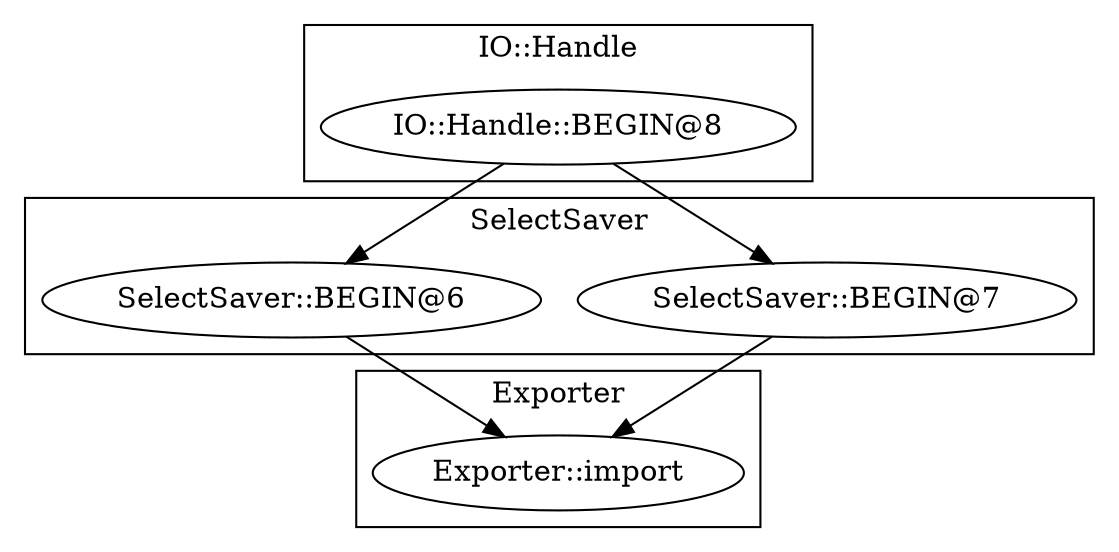 digraph {
graph [overlap=false]
subgraph cluster_SelectSaver {
	label="SelectSaver";
	"SelectSaver::BEGIN@7";
	"SelectSaver::BEGIN@6";
}
subgraph cluster_IO_Handle {
	label="IO::Handle";
	"IO::Handle::BEGIN@8";
}
subgraph cluster_Exporter {
	label="Exporter";
	"Exporter::import";
}
"IO::Handle::BEGIN@8" -> "SelectSaver::BEGIN@7";
"SelectSaver::BEGIN@6" -> "Exporter::import";
"SelectSaver::BEGIN@7" -> "Exporter::import";
"IO::Handle::BEGIN@8" -> "SelectSaver::BEGIN@6";
}
